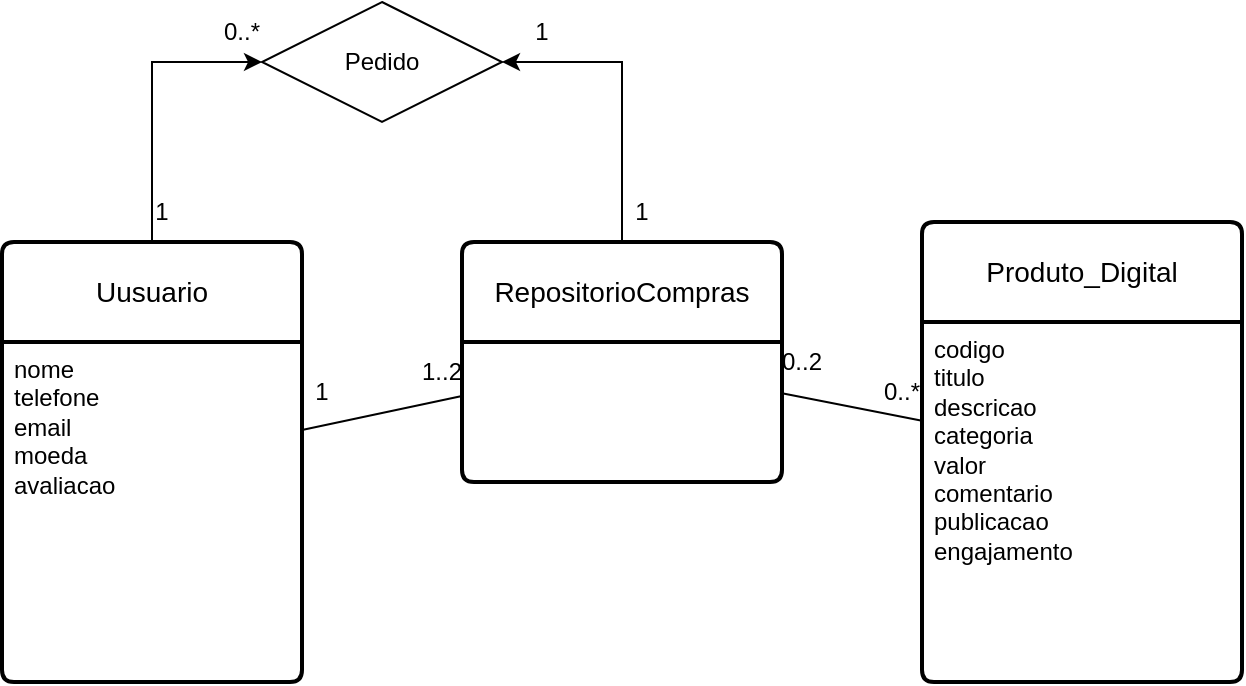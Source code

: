 <mxfile version="21.8.0" type="github">
  <diagram name="Página-1" id="yHLhnurtFYIwdGKPc0__">
    <mxGraphModel dx="1489" dy="1497" grid="1" gridSize="10" guides="1" tooltips="1" connect="1" arrows="1" fold="1" page="1" pageScale="1" pageWidth="827" pageHeight="1169" math="0" shadow="0">
      <root>
        <mxCell id="0" />
        <mxCell id="1" parent="0" />
        <mxCell id="XshL-6T4XC386qb26OYc-31" style="edgeStyle=orthogonalEdgeStyle;rounded=0;orthogonalLoop=1;jettySize=auto;html=1;entryX=0;entryY=0.5;entryDx=0;entryDy=0;" edge="1" parent="1" source="XshL-6T4XC386qb26OYc-10" target="XshL-6T4XC386qb26OYc-30">
          <mxGeometry relative="1" as="geometry" />
        </mxCell>
        <mxCell id="XshL-6T4XC386qb26OYc-10" value="Uusuario" style="swimlane;childLayout=stackLayout;horizontal=1;startSize=50;horizontalStack=0;rounded=1;fontSize=14;fontStyle=0;strokeWidth=2;resizeParent=0;resizeLast=1;shadow=0;dashed=0;align=center;arcSize=4;whiteSpace=wrap;html=1;" vertex="1" parent="1">
          <mxGeometry x="-820" y="60" width="150" height="220" as="geometry" />
        </mxCell>
        <mxCell id="XshL-6T4XC386qb26OYc-11" value="nome&lt;br&gt;telefone&lt;br&gt;&lt;div&gt;email&lt;/div&gt;&lt;div&gt;moeda&lt;/div&gt;&lt;div&gt;avaliacao&lt;/div&gt;&lt;div&gt;&lt;br&gt;&lt;/div&gt;&lt;div&gt;&lt;br&gt;&lt;/div&gt;&lt;div&gt;&lt;br&gt;&lt;/div&gt;" style="align=left;strokeColor=none;fillColor=none;spacingLeft=4;fontSize=12;verticalAlign=top;resizable=0;rotatable=0;part=1;html=1;" vertex="1" parent="XshL-6T4XC386qb26OYc-10">
          <mxGeometry y="50" width="150" height="170" as="geometry" />
        </mxCell>
        <mxCell id="XshL-6T4XC386qb26OYc-12" value="Produto_Digital" style="swimlane;childLayout=stackLayout;horizontal=1;startSize=50;horizontalStack=0;rounded=1;fontSize=14;fontStyle=0;strokeWidth=2;resizeParent=0;resizeLast=1;shadow=0;dashed=0;align=center;arcSize=4;whiteSpace=wrap;html=1;" vertex="1" parent="1">
          <mxGeometry x="-360" y="50" width="160" height="230" as="geometry" />
        </mxCell>
        <mxCell id="XshL-6T4XC386qb26OYc-13" value="&lt;div&gt;codigo&lt;br&gt;&lt;/div&gt;&lt;div&gt;titulo&lt;/div&gt;&lt;div&gt;descricao&lt;br&gt;&lt;/div&gt;&lt;div&gt;categoria&lt;/div&gt;&lt;div&gt;valor&lt;/div&gt;&lt;div&gt;comentario&lt;/div&gt;&lt;div&gt;publicacao&lt;/div&gt;&lt;div&gt;engajamento&lt;br&gt;&lt;/div&gt;" style="align=left;strokeColor=none;fillColor=none;spacingLeft=4;fontSize=12;verticalAlign=top;resizable=0;rotatable=0;part=1;html=1;" vertex="1" parent="XshL-6T4XC386qb26OYc-12">
          <mxGeometry y="50" width="160" height="180" as="geometry" />
        </mxCell>
        <mxCell id="XshL-6T4XC386qb26OYc-14" value="" style="endArrow=none;html=1;rounded=0;" edge="1" parent="1" source="XshL-6T4XC386qb26OYc-10" target="XshL-6T4XC386qb26OYc-20">
          <mxGeometry relative="1" as="geometry">
            <mxPoint x="-430" y="230" as="sourcePoint" />
            <mxPoint x="-270" y="230" as="targetPoint" />
          </mxGeometry>
        </mxCell>
        <mxCell id="XshL-6T4XC386qb26OYc-18" value="1" style="text;strokeColor=none;align=center;fillColor=none;html=1;verticalAlign=middle;whiteSpace=wrap;rounded=0;" vertex="1" parent="1">
          <mxGeometry x="-670" y="120" width="20" height="30" as="geometry" />
        </mxCell>
        <mxCell id="XshL-6T4XC386qb26OYc-19" value="&lt;div&gt;0...*&lt;/div&gt;" style="text;strokeColor=none;align=center;fillColor=none;html=1;verticalAlign=middle;whiteSpace=wrap;rounded=0;" vertex="1" parent="1">
          <mxGeometry x="-510" y="50" width="30" height="30" as="geometry" />
        </mxCell>
        <mxCell id="XshL-6T4XC386qb26OYc-32" style="edgeStyle=orthogonalEdgeStyle;rounded=0;orthogonalLoop=1;jettySize=auto;html=1;entryX=1;entryY=0.5;entryDx=0;entryDy=0;" edge="1" parent="1" source="XshL-6T4XC386qb26OYc-20" target="XshL-6T4XC386qb26OYc-30">
          <mxGeometry relative="1" as="geometry" />
        </mxCell>
        <mxCell id="XshL-6T4XC386qb26OYc-20" value="RepositorioCompras" style="swimlane;childLayout=stackLayout;horizontal=1;startSize=50;horizontalStack=0;rounded=1;fontSize=14;fontStyle=0;strokeWidth=2;resizeParent=0;resizeLast=1;shadow=0;dashed=0;align=center;arcSize=4;whiteSpace=wrap;html=1;" vertex="1" parent="1">
          <mxGeometry x="-590" y="60" width="160" height="120" as="geometry" />
        </mxCell>
        <mxCell id="XshL-6T4XC386qb26OYc-23" value="" style="endArrow=none;html=1;rounded=0;" edge="1" parent="1" source="XshL-6T4XC386qb26OYc-20" target="XshL-6T4XC386qb26OYc-12">
          <mxGeometry relative="1" as="geometry">
            <mxPoint x="-500" y="260" as="sourcePoint" />
            <mxPoint x="-340" y="260" as="targetPoint" />
          </mxGeometry>
        </mxCell>
        <mxCell id="XshL-6T4XC386qb26OYc-24" value="&lt;div&gt;1..2&lt;/div&gt;" style="text;strokeColor=none;align=center;fillColor=none;html=1;verticalAlign=middle;whiteSpace=wrap;rounded=0;" vertex="1" parent="1">
          <mxGeometry x="-610" y="110" width="20" height="30" as="geometry" />
        </mxCell>
        <mxCell id="XshL-6T4XC386qb26OYc-26" value="&lt;div&gt;0..*&lt;/div&gt;" style="text;strokeColor=none;align=center;fillColor=none;html=1;verticalAlign=middle;whiteSpace=wrap;rounded=0;" vertex="1" parent="1">
          <mxGeometry x="-380" y="120" width="20" height="30" as="geometry" />
        </mxCell>
        <mxCell id="XshL-6T4XC386qb26OYc-27" value="&lt;div&gt;0..2&lt;/div&gt;" style="text;strokeColor=none;align=center;fillColor=none;html=1;verticalAlign=middle;whiteSpace=wrap;rounded=0;" vertex="1" parent="1">
          <mxGeometry x="-430" y="105" width="20" height="30" as="geometry" />
        </mxCell>
        <mxCell id="XshL-6T4XC386qb26OYc-30" value="&lt;div&gt;Pedido&lt;/div&gt;" style="shape=rhombus;perimeter=rhombusPerimeter;whiteSpace=wrap;html=1;align=center;" vertex="1" parent="1">
          <mxGeometry x="-690" y="-60" width="120" height="60" as="geometry" />
        </mxCell>
        <mxCell id="XshL-6T4XC386qb26OYc-34" value="&lt;div&gt;0..*&lt;/div&gt;" style="text;strokeColor=none;align=center;fillColor=none;html=1;verticalAlign=middle;whiteSpace=wrap;rounded=0;" vertex="1" parent="1">
          <mxGeometry x="-710" y="-60" width="20" height="30" as="geometry" />
        </mxCell>
        <mxCell id="XshL-6T4XC386qb26OYc-36" value="&lt;div&gt;1&lt;/div&gt;" style="text;strokeColor=none;align=center;fillColor=none;html=1;verticalAlign=middle;whiteSpace=wrap;rounded=0;" vertex="1" parent="1">
          <mxGeometry x="-560" y="-60" width="20" height="30" as="geometry" />
        </mxCell>
        <mxCell id="XshL-6T4XC386qb26OYc-38" value="&lt;div&gt;1&lt;/div&gt;" style="text;strokeColor=none;align=center;fillColor=none;html=1;verticalAlign=middle;whiteSpace=wrap;rounded=0;" vertex="1" parent="1">
          <mxGeometry x="-750" y="30" width="20" height="30" as="geometry" />
        </mxCell>
        <mxCell id="XshL-6T4XC386qb26OYc-40" value="&lt;div&gt;1&lt;/div&gt;" style="text;strokeColor=none;align=center;fillColor=none;html=1;verticalAlign=middle;whiteSpace=wrap;rounded=0;rotation=0;" vertex="1" parent="1">
          <mxGeometry x="-510" y="30" width="20" height="30" as="geometry" />
        </mxCell>
      </root>
    </mxGraphModel>
  </diagram>
</mxfile>
